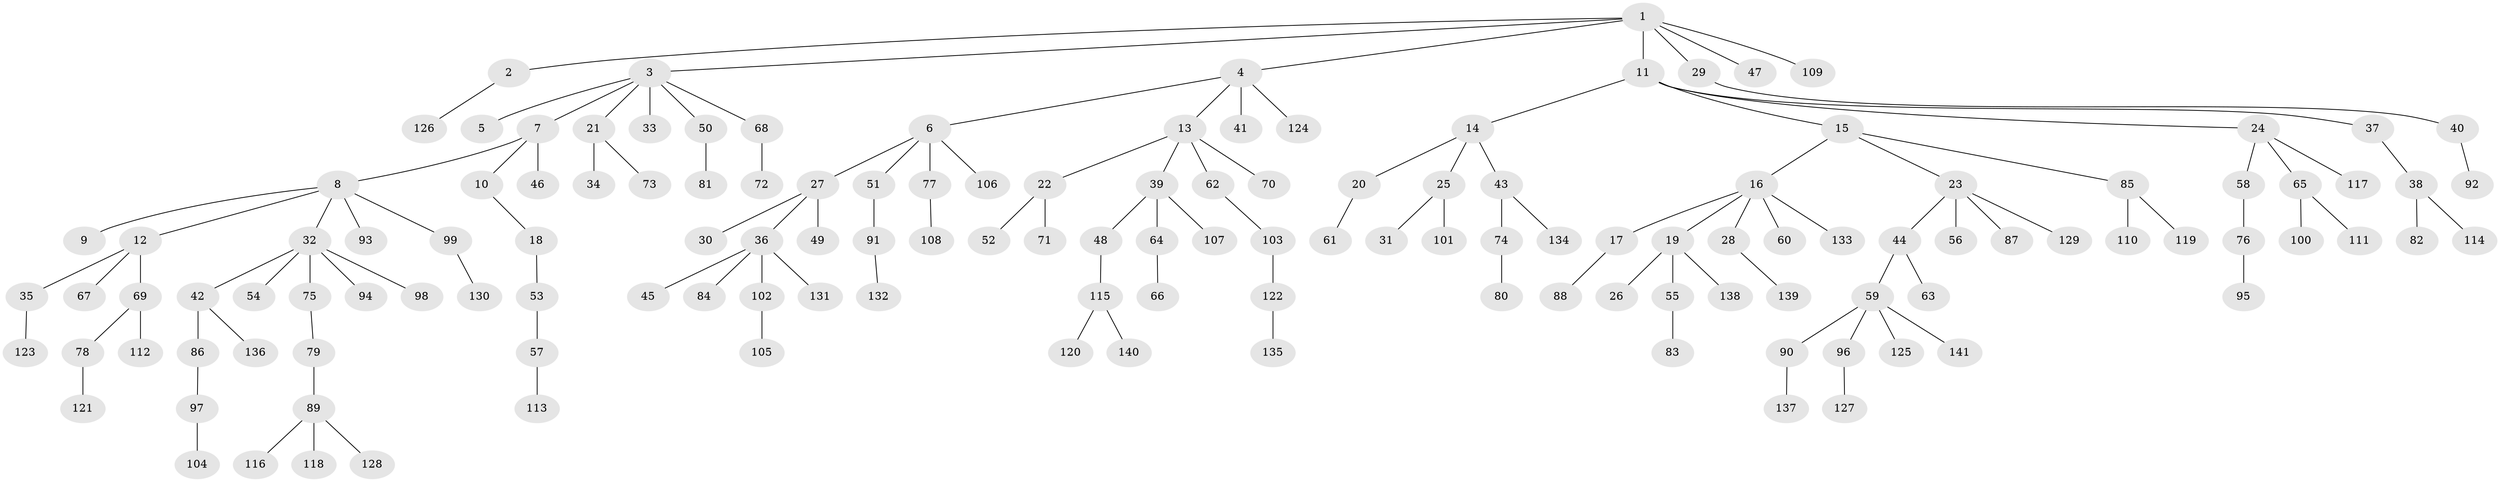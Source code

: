 // coarse degree distribution, {7: 0.02040816326530612, 9: 0.01020408163265306, 8: 0.01020408163265306, 1: 0.5816326530612245, 5: 0.07142857142857142, 2: 0.22448979591836735, 4: 0.030612244897959183, 3: 0.05102040816326531}
// Generated by graph-tools (version 1.1) at 2025/24/03/03/25 07:24:06]
// undirected, 141 vertices, 140 edges
graph export_dot {
graph [start="1"]
  node [color=gray90,style=filled];
  1;
  2;
  3;
  4;
  5;
  6;
  7;
  8;
  9;
  10;
  11;
  12;
  13;
  14;
  15;
  16;
  17;
  18;
  19;
  20;
  21;
  22;
  23;
  24;
  25;
  26;
  27;
  28;
  29;
  30;
  31;
  32;
  33;
  34;
  35;
  36;
  37;
  38;
  39;
  40;
  41;
  42;
  43;
  44;
  45;
  46;
  47;
  48;
  49;
  50;
  51;
  52;
  53;
  54;
  55;
  56;
  57;
  58;
  59;
  60;
  61;
  62;
  63;
  64;
  65;
  66;
  67;
  68;
  69;
  70;
  71;
  72;
  73;
  74;
  75;
  76;
  77;
  78;
  79;
  80;
  81;
  82;
  83;
  84;
  85;
  86;
  87;
  88;
  89;
  90;
  91;
  92;
  93;
  94;
  95;
  96;
  97;
  98;
  99;
  100;
  101;
  102;
  103;
  104;
  105;
  106;
  107;
  108;
  109;
  110;
  111;
  112;
  113;
  114;
  115;
  116;
  117;
  118;
  119;
  120;
  121;
  122;
  123;
  124;
  125;
  126;
  127;
  128;
  129;
  130;
  131;
  132;
  133;
  134;
  135;
  136;
  137;
  138;
  139;
  140;
  141;
  1 -- 2;
  1 -- 3;
  1 -- 4;
  1 -- 11;
  1 -- 29;
  1 -- 47;
  1 -- 109;
  2 -- 126;
  3 -- 5;
  3 -- 7;
  3 -- 21;
  3 -- 33;
  3 -- 50;
  3 -- 68;
  4 -- 6;
  4 -- 13;
  4 -- 41;
  4 -- 124;
  6 -- 27;
  6 -- 51;
  6 -- 77;
  6 -- 106;
  7 -- 8;
  7 -- 10;
  7 -- 46;
  8 -- 9;
  8 -- 12;
  8 -- 32;
  8 -- 93;
  8 -- 99;
  10 -- 18;
  11 -- 14;
  11 -- 15;
  11 -- 24;
  11 -- 37;
  12 -- 35;
  12 -- 67;
  12 -- 69;
  13 -- 22;
  13 -- 39;
  13 -- 62;
  13 -- 70;
  14 -- 20;
  14 -- 25;
  14 -- 43;
  15 -- 16;
  15 -- 23;
  15 -- 85;
  16 -- 17;
  16 -- 19;
  16 -- 28;
  16 -- 60;
  16 -- 133;
  17 -- 88;
  18 -- 53;
  19 -- 26;
  19 -- 55;
  19 -- 138;
  20 -- 61;
  21 -- 34;
  21 -- 73;
  22 -- 52;
  22 -- 71;
  23 -- 44;
  23 -- 56;
  23 -- 87;
  23 -- 129;
  24 -- 58;
  24 -- 65;
  24 -- 117;
  25 -- 31;
  25 -- 101;
  27 -- 30;
  27 -- 36;
  27 -- 49;
  28 -- 139;
  29 -- 40;
  32 -- 42;
  32 -- 54;
  32 -- 75;
  32 -- 94;
  32 -- 98;
  35 -- 123;
  36 -- 45;
  36 -- 84;
  36 -- 102;
  36 -- 131;
  37 -- 38;
  38 -- 82;
  38 -- 114;
  39 -- 48;
  39 -- 64;
  39 -- 107;
  40 -- 92;
  42 -- 86;
  42 -- 136;
  43 -- 74;
  43 -- 134;
  44 -- 59;
  44 -- 63;
  48 -- 115;
  50 -- 81;
  51 -- 91;
  53 -- 57;
  55 -- 83;
  57 -- 113;
  58 -- 76;
  59 -- 90;
  59 -- 96;
  59 -- 125;
  59 -- 141;
  62 -- 103;
  64 -- 66;
  65 -- 100;
  65 -- 111;
  68 -- 72;
  69 -- 78;
  69 -- 112;
  74 -- 80;
  75 -- 79;
  76 -- 95;
  77 -- 108;
  78 -- 121;
  79 -- 89;
  85 -- 110;
  85 -- 119;
  86 -- 97;
  89 -- 116;
  89 -- 118;
  89 -- 128;
  90 -- 137;
  91 -- 132;
  96 -- 127;
  97 -- 104;
  99 -- 130;
  102 -- 105;
  103 -- 122;
  115 -- 120;
  115 -- 140;
  122 -- 135;
}
